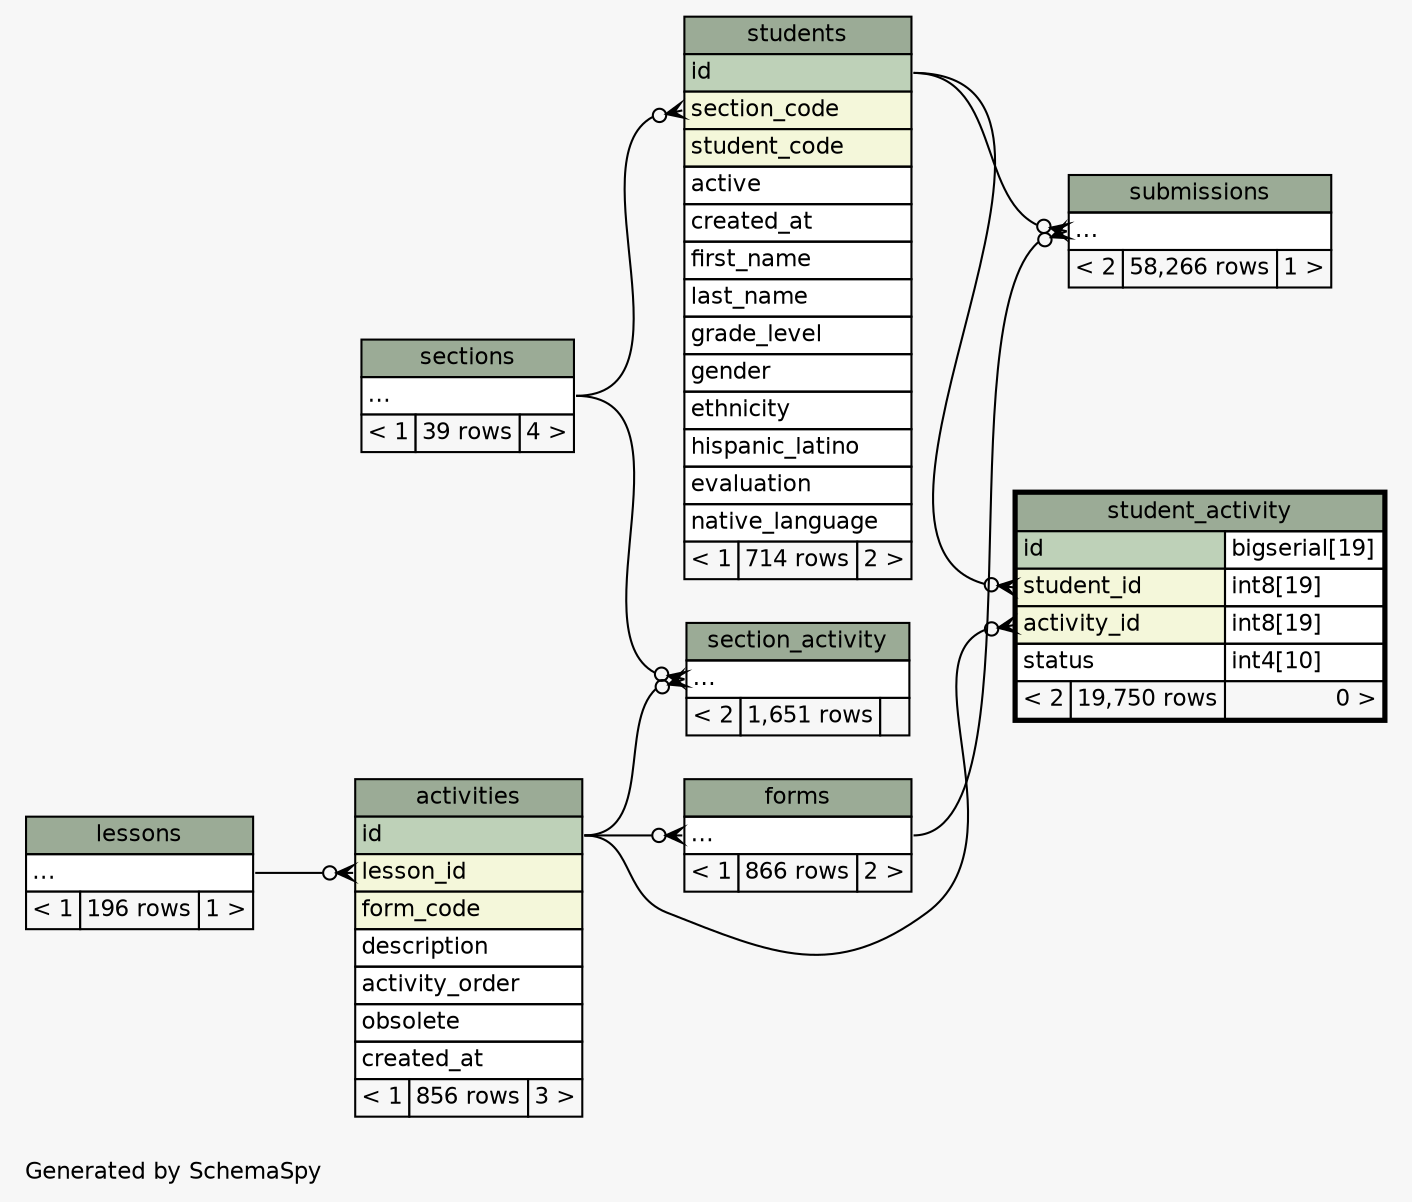 // dot 2.40.1 on Linux 4.15.0-47-generic
// SchemaSpy rev 590
digraph "twoDegreesRelationshipsDiagram" {
  graph [
    rankdir="RL"
    bgcolor="#f7f7f7"
    label="\nGenerated by SchemaSpy"
    labeljust="l"
    nodesep="0.18"
    ranksep="0.46"
    fontname="Helvetica"
    fontsize="11"
  ];
  node [
    fontname="Helvetica"
    fontsize="11"
    shape="plaintext"
  ];
  edge [
    arrowsize="0.8"
  ];
  "activities":"lesson_id":w -> "lessons":"elipses":e [arrowhead=none dir=back arrowtail=crowodot];
  "forms":"elipses":w -> "activities":"id":e [arrowhead=none dir=back arrowtail=crowodot];
  "section_activity":"elipses":w -> "activities":"id":e [arrowhead=none dir=back arrowtail=crowodot];
  "section_activity":"elipses":w -> "sections":"elipses":e [arrowhead=none dir=back arrowtail=crowodot];
  "student_activity":"activity_id":w -> "activities":"id":e [arrowhead=none dir=back arrowtail=crowodot];
  "student_activity":"student_id":w -> "students":"id":e [arrowhead=none dir=back arrowtail=crowodot];
  "students":"section_code":w -> "sections":"elipses":e [arrowhead=none dir=back arrowtail=crowodot];
  "submissions":"elipses":w -> "forms":"elipses":e [arrowhead=none dir=back arrowtail=crowodot];
  "submissions":"elipses":w -> "students":"id":e [arrowhead=none dir=back arrowtail=crowodot];
  "activities" [
    label=<
    <TABLE BORDER="0" CELLBORDER="1" CELLSPACING="0" BGCOLOR="#ffffff">
      <TR><TD COLSPAN="3" BGCOLOR="#9bab96" ALIGN="CENTER">activities</TD></TR>
      <TR><TD PORT="id" COLSPAN="3" BGCOLOR="#bed1b8" ALIGN="LEFT">id</TD></TR>
      <TR><TD PORT="lesson_id" COLSPAN="3" BGCOLOR="#f4f7da" ALIGN="LEFT">lesson_id</TD></TR>
      <TR><TD PORT="form_code" COLSPAN="3" BGCOLOR="#f4f7da" ALIGN="LEFT">form_code</TD></TR>
      <TR><TD PORT="description" COLSPAN="3" ALIGN="LEFT">description</TD></TR>
      <TR><TD PORT="activity_order" COLSPAN="3" ALIGN="LEFT">activity_order</TD></TR>
      <TR><TD PORT="obsolete" COLSPAN="3" ALIGN="LEFT">obsolete</TD></TR>
      <TR><TD PORT="created_at" COLSPAN="3" ALIGN="LEFT">created_at</TD></TR>
      <TR><TD ALIGN="LEFT" BGCOLOR="#f7f7f7">&lt; 1</TD><TD ALIGN="RIGHT" BGCOLOR="#f7f7f7">856 rows</TD><TD ALIGN="RIGHT" BGCOLOR="#f7f7f7">3 &gt;</TD></TR>
    </TABLE>>
    URL="activities.html"
    tooltip="activities"
  ];
  "forms" [
    label=<
    <TABLE BORDER="0" CELLBORDER="1" CELLSPACING="0" BGCOLOR="#ffffff">
      <TR><TD COLSPAN="3" BGCOLOR="#9bab96" ALIGN="CENTER">forms</TD></TR>
      <TR><TD PORT="elipses" COLSPAN="3" ALIGN="LEFT">...</TD></TR>
      <TR><TD ALIGN="LEFT" BGCOLOR="#f7f7f7">&lt; 1</TD><TD ALIGN="RIGHT" BGCOLOR="#f7f7f7">866 rows</TD><TD ALIGN="RIGHT" BGCOLOR="#f7f7f7">2 &gt;</TD></TR>
    </TABLE>>
    URL="forms.html"
    tooltip="forms"
  ];
  "lessons" [
    label=<
    <TABLE BORDER="0" CELLBORDER="1" CELLSPACING="0" BGCOLOR="#ffffff">
      <TR><TD COLSPAN="3" BGCOLOR="#9bab96" ALIGN="CENTER">lessons</TD></TR>
      <TR><TD PORT="elipses" COLSPAN="3" ALIGN="LEFT">...</TD></TR>
      <TR><TD ALIGN="LEFT" BGCOLOR="#f7f7f7">&lt; 1</TD><TD ALIGN="RIGHT" BGCOLOR="#f7f7f7">196 rows</TD><TD ALIGN="RIGHT" BGCOLOR="#f7f7f7">1 &gt;</TD></TR>
    </TABLE>>
    URL="lessons.html"
    tooltip="lessons"
  ];
  "section_activity" [
    label=<
    <TABLE BORDER="0" CELLBORDER="1" CELLSPACING="0" BGCOLOR="#ffffff">
      <TR><TD COLSPAN="3" BGCOLOR="#9bab96" ALIGN="CENTER">section_activity</TD></TR>
      <TR><TD PORT="elipses" COLSPAN="3" ALIGN="LEFT">...</TD></TR>
      <TR><TD ALIGN="LEFT" BGCOLOR="#f7f7f7">&lt; 2</TD><TD ALIGN="RIGHT" BGCOLOR="#f7f7f7">1,651 rows</TD><TD ALIGN="RIGHT" BGCOLOR="#f7f7f7">  </TD></TR>
    </TABLE>>
    URL="section_activity.html"
    tooltip="section_activity"
  ];
  "sections" [
    label=<
    <TABLE BORDER="0" CELLBORDER="1" CELLSPACING="0" BGCOLOR="#ffffff">
      <TR><TD COLSPAN="3" BGCOLOR="#9bab96" ALIGN="CENTER">sections</TD></TR>
      <TR><TD PORT="elipses" COLSPAN="3" ALIGN="LEFT">...</TD></TR>
      <TR><TD ALIGN="LEFT" BGCOLOR="#f7f7f7">&lt; 1</TD><TD ALIGN="RIGHT" BGCOLOR="#f7f7f7">39 rows</TD><TD ALIGN="RIGHT" BGCOLOR="#f7f7f7">4 &gt;</TD></TR>
    </TABLE>>
    URL="sections.html"
    tooltip="sections"
  ];
  "student_activity" [
    label=<
    <TABLE BORDER="2" CELLBORDER="1" CELLSPACING="0" BGCOLOR="#ffffff">
      <TR><TD COLSPAN="3" BGCOLOR="#9bab96" ALIGN="CENTER">student_activity</TD></TR>
      <TR><TD PORT="id" COLSPAN="2" BGCOLOR="#bed1b8" ALIGN="LEFT">id</TD><TD PORT="id.type" ALIGN="LEFT">bigserial[19]</TD></TR>
      <TR><TD PORT="student_id" COLSPAN="2" BGCOLOR="#f4f7da" ALIGN="LEFT">student_id</TD><TD PORT="student_id.type" ALIGN="LEFT">int8[19]</TD></TR>
      <TR><TD PORT="activity_id" COLSPAN="2" BGCOLOR="#f4f7da" ALIGN="LEFT">activity_id</TD><TD PORT="activity_id.type" ALIGN="LEFT">int8[19]</TD></TR>
      <TR><TD PORT="status" COLSPAN="2" ALIGN="LEFT">status</TD><TD PORT="status.type" ALIGN="LEFT">int4[10]</TD></TR>
      <TR><TD ALIGN="LEFT" BGCOLOR="#f7f7f7">&lt; 2</TD><TD ALIGN="RIGHT" BGCOLOR="#f7f7f7">19,750 rows</TD><TD ALIGN="RIGHT" BGCOLOR="#f7f7f7">0 &gt;</TD></TR>
    </TABLE>>
    URL="student_activity.html"
    tooltip="student_activity"
  ];
  "students" [
    label=<
    <TABLE BORDER="0" CELLBORDER="1" CELLSPACING="0" BGCOLOR="#ffffff">
      <TR><TD COLSPAN="3" BGCOLOR="#9bab96" ALIGN="CENTER">students</TD></TR>
      <TR><TD PORT="id" COLSPAN="3" BGCOLOR="#bed1b8" ALIGN="LEFT">id</TD></TR>
      <TR><TD PORT="section_code" COLSPAN="3" BGCOLOR="#f4f7da" ALIGN="LEFT">section_code</TD></TR>
      <TR><TD PORT="student_code" COLSPAN="3" BGCOLOR="#f4f7da" ALIGN="LEFT">student_code</TD></TR>
      <TR><TD PORT="active" COLSPAN="3" ALIGN="LEFT">active</TD></TR>
      <TR><TD PORT="created_at" COLSPAN="3" ALIGN="LEFT">created_at</TD></TR>
      <TR><TD PORT="first_name" COLSPAN="3" ALIGN="LEFT">first_name</TD></TR>
      <TR><TD PORT="last_name" COLSPAN="3" ALIGN="LEFT">last_name</TD></TR>
      <TR><TD PORT="grade_level" COLSPAN="3" ALIGN="LEFT">grade_level</TD></TR>
      <TR><TD PORT="gender" COLSPAN="3" ALIGN="LEFT">gender</TD></TR>
      <TR><TD PORT="ethnicity" COLSPAN="3" ALIGN="LEFT">ethnicity</TD></TR>
      <TR><TD PORT="hispanic_latino" COLSPAN="3" ALIGN="LEFT">hispanic_latino</TD></TR>
      <TR><TD PORT="evaluation" COLSPAN="3" ALIGN="LEFT">evaluation</TD></TR>
      <TR><TD PORT="native_language" COLSPAN="3" ALIGN="LEFT">native_language</TD></TR>
      <TR><TD ALIGN="LEFT" BGCOLOR="#f7f7f7">&lt; 1</TD><TD ALIGN="RIGHT" BGCOLOR="#f7f7f7">714 rows</TD><TD ALIGN="RIGHT" BGCOLOR="#f7f7f7">2 &gt;</TD></TR>
    </TABLE>>
    URL="students.html"
    tooltip="students"
  ];
  "submissions" [
    label=<
    <TABLE BORDER="0" CELLBORDER="1" CELLSPACING="0" BGCOLOR="#ffffff">
      <TR><TD COLSPAN="3" BGCOLOR="#9bab96" ALIGN="CENTER">submissions</TD></TR>
      <TR><TD PORT="elipses" COLSPAN="3" ALIGN="LEFT">...</TD></TR>
      <TR><TD ALIGN="LEFT" BGCOLOR="#f7f7f7">&lt; 2</TD><TD ALIGN="RIGHT" BGCOLOR="#f7f7f7">58,266 rows</TD><TD ALIGN="RIGHT" BGCOLOR="#f7f7f7">1 &gt;</TD></TR>
    </TABLE>>
    URL="submissions.html"
    tooltip="submissions"
  ];
}
